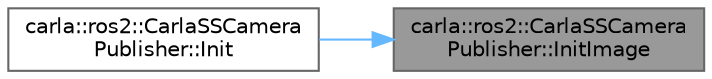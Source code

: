digraph "carla::ros2::CarlaSSCameraPublisher::InitImage"
{
 // INTERACTIVE_SVG=YES
 // LATEX_PDF_SIZE
  bgcolor="transparent";
  edge [fontname=Helvetica,fontsize=10,labelfontname=Helvetica,labelfontsize=10];
  node [fontname=Helvetica,fontsize=10,shape=box,height=0.2,width=0.4];
  rankdir="RL";
  Node1 [id="Node000001",label="carla::ros2::CarlaSSCamera\lPublisher::InitImage",height=0.2,width=0.4,color="gray40", fillcolor="grey60", style="filled", fontcolor="black",tooltip=" "];
  Node1 -> Node2 [id="edge1_Node000001_Node000002",dir="back",color="steelblue1",style="solid",tooltip=" "];
  Node2 [id="Node000002",label="carla::ros2::CarlaSSCamera\lPublisher::Init",height=0.2,width=0.4,color="grey40", fillcolor="white", style="filled",URL="$d3/df4/classcarla_1_1ros2_1_1CarlaSSCameraPublisher.html#a4abc6e34fcf1e22c9f26f6ffaf52c83b",tooltip=" "];
}
